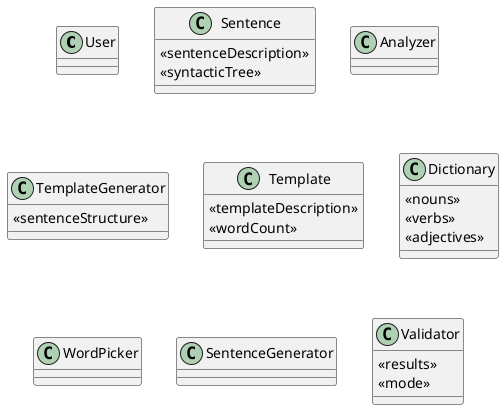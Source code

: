 @startuml Domain Model

    class User {
    }

    class Sentence {
        <<sentenceDescription>>
        <<syntacticTree>>
    }

    class Analyzer {
    }
    
    class TemplateGenerator {
        <<sentenceStructure>>
    }

    class Template {
        <<templateDescription>>
        <<wordCount>>
    }

    class Dictionary {
        <<nouns>>
        <<verbs>>
        <<adjectives>>
    }

    class WordPicker {
    }
    class SentenceGenerator {
    }

    class Validator {
        <<results>>
        <<mode>>
    }

@enduml